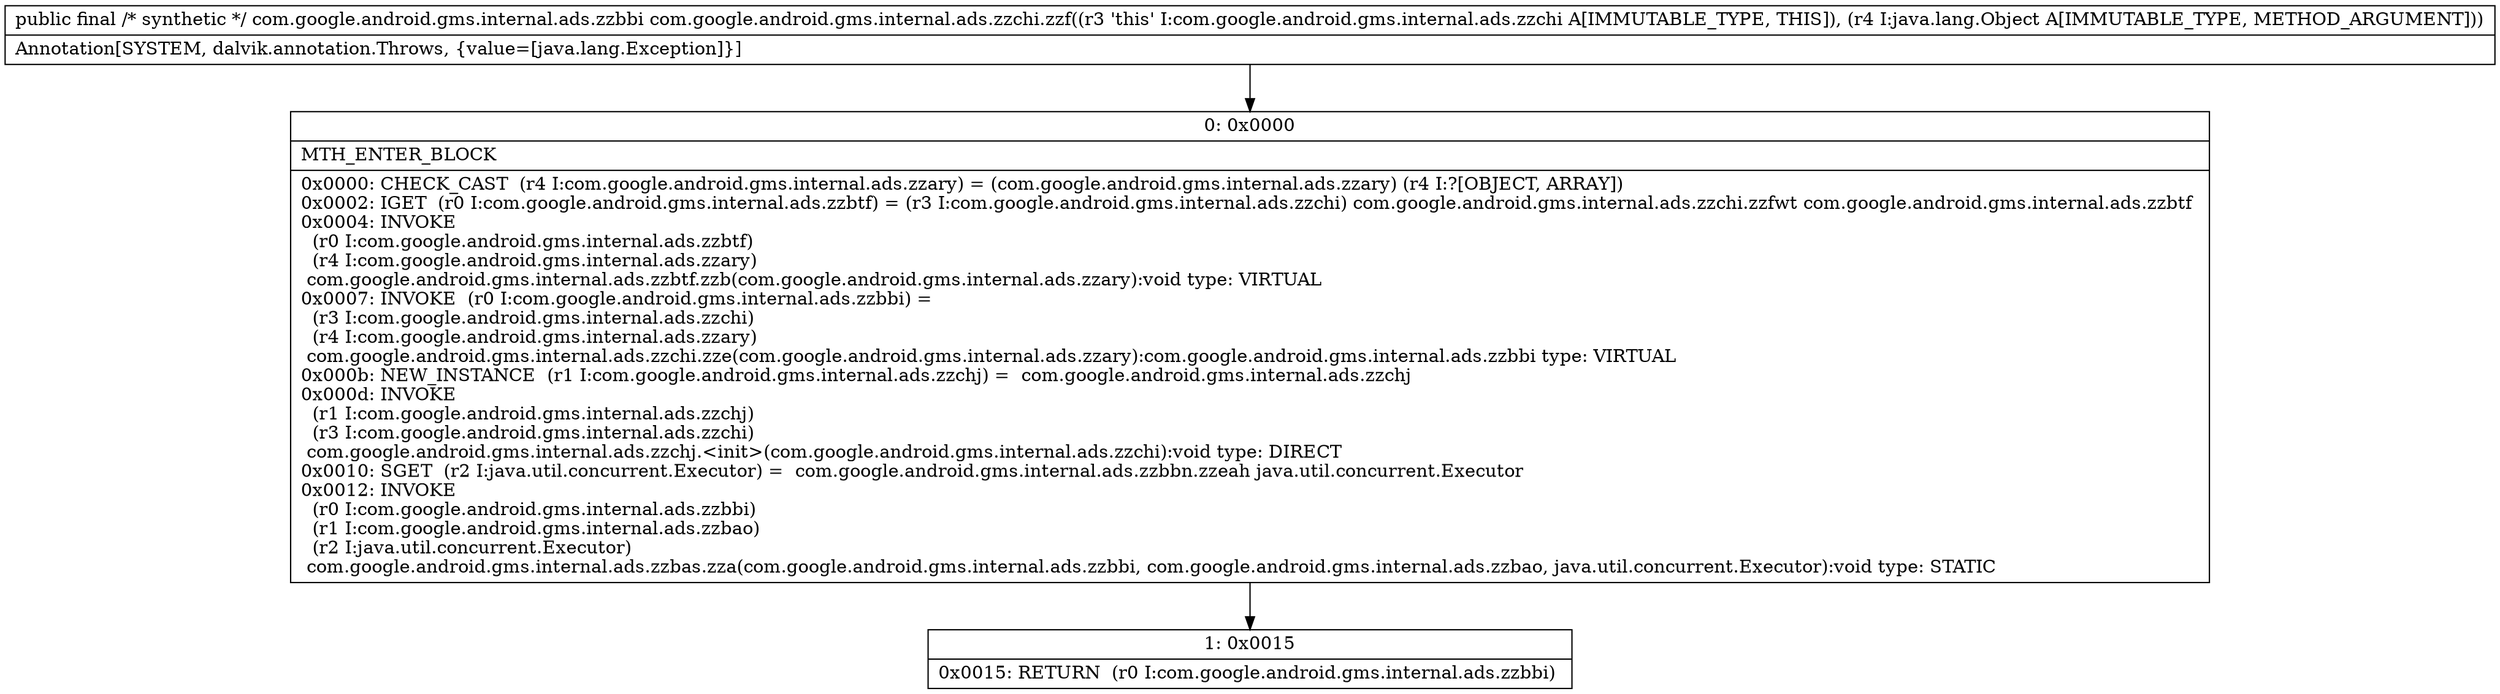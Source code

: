 digraph "CFG forcom.google.android.gms.internal.ads.zzchi.zzf(Ljava\/lang\/Object;)Lcom\/google\/android\/gms\/internal\/ads\/zzbbi;" {
Node_0 [shape=record,label="{0\:\ 0x0000|MTH_ENTER_BLOCK\l|0x0000: CHECK_CAST  (r4 I:com.google.android.gms.internal.ads.zzary) = (com.google.android.gms.internal.ads.zzary) (r4 I:?[OBJECT, ARRAY]) \l0x0002: IGET  (r0 I:com.google.android.gms.internal.ads.zzbtf) = (r3 I:com.google.android.gms.internal.ads.zzchi) com.google.android.gms.internal.ads.zzchi.zzfwt com.google.android.gms.internal.ads.zzbtf \l0x0004: INVOKE  \l  (r0 I:com.google.android.gms.internal.ads.zzbtf)\l  (r4 I:com.google.android.gms.internal.ads.zzary)\l com.google.android.gms.internal.ads.zzbtf.zzb(com.google.android.gms.internal.ads.zzary):void type: VIRTUAL \l0x0007: INVOKE  (r0 I:com.google.android.gms.internal.ads.zzbbi) = \l  (r3 I:com.google.android.gms.internal.ads.zzchi)\l  (r4 I:com.google.android.gms.internal.ads.zzary)\l com.google.android.gms.internal.ads.zzchi.zze(com.google.android.gms.internal.ads.zzary):com.google.android.gms.internal.ads.zzbbi type: VIRTUAL \l0x000b: NEW_INSTANCE  (r1 I:com.google.android.gms.internal.ads.zzchj) =  com.google.android.gms.internal.ads.zzchj \l0x000d: INVOKE  \l  (r1 I:com.google.android.gms.internal.ads.zzchj)\l  (r3 I:com.google.android.gms.internal.ads.zzchi)\l com.google.android.gms.internal.ads.zzchj.\<init\>(com.google.android.gms.internal.ads.zzchi):void type: DIRECT \l0x0010: SGET  (r2 I:java.util.concurrent.Executor) =  com.google.android.gms.internal.ads.zzbbn.zzeah java.util.concurrent.Executor \l0x0012: INVOKE  \l  (r0 I:com.google.android.gms.internal.ads.zzbbi)\l  (r1 I:com.google.android.gms.internal.ads.zzbao)\l  (r2 I:java.util.concurrent.Executor)\l com.google.android.gms.internal.ads.zzbas.zza(com.google.android.gms.internal.ads.zzbbi, com.google.android.gms.internal.ads.zzbao, java.util.concurrent.Executor):void type: STATIC \l}"];
Node_1 [shape=record,label="{1\:\ 0x0015|0x0015: RETURN  (r0 I:com.google.android.gms.internal.ads.zzbbi) \l}"];
MethodNode[shape=record,label="{public final \/* synthetic *\/ com.google.android.gms.internal.ads.zzbbi com.google.android.gms.internal.ads.zzchi.zzf((r3 'this' I:com.google.android.gms.internal.ads.zzchi A[IMMUTABLE_TYPE, THIS]), (r4 I:java.lang.Object A[IMMUTABLE_TYPE, METHOD_ARGUMENT]))  | Annotation[SYSTEM, dalvik.annotation.Throws, \{value=[java.lang.Exception]\}]\l}"];
MethodNode -> Node_0;
Node_0 -> Node_1;
}

